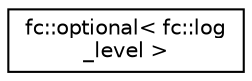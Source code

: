 digraph "Graphical Class Hierarchy"
{
  edge [fontname="Helvetica",fontsize="10",labelfontname="Helvetica",labelfontsize="10"];
  node [fontname="Helvetica",fontsize="10",shape=record];
  rankdir="LR";
  Node0 [label="fc::optional\< fc::log\l_level \>",height=0.2,width=0.4,color="black", fillcolor="white", style="filled",URL="$classfc_1_1optional.html"];
}
